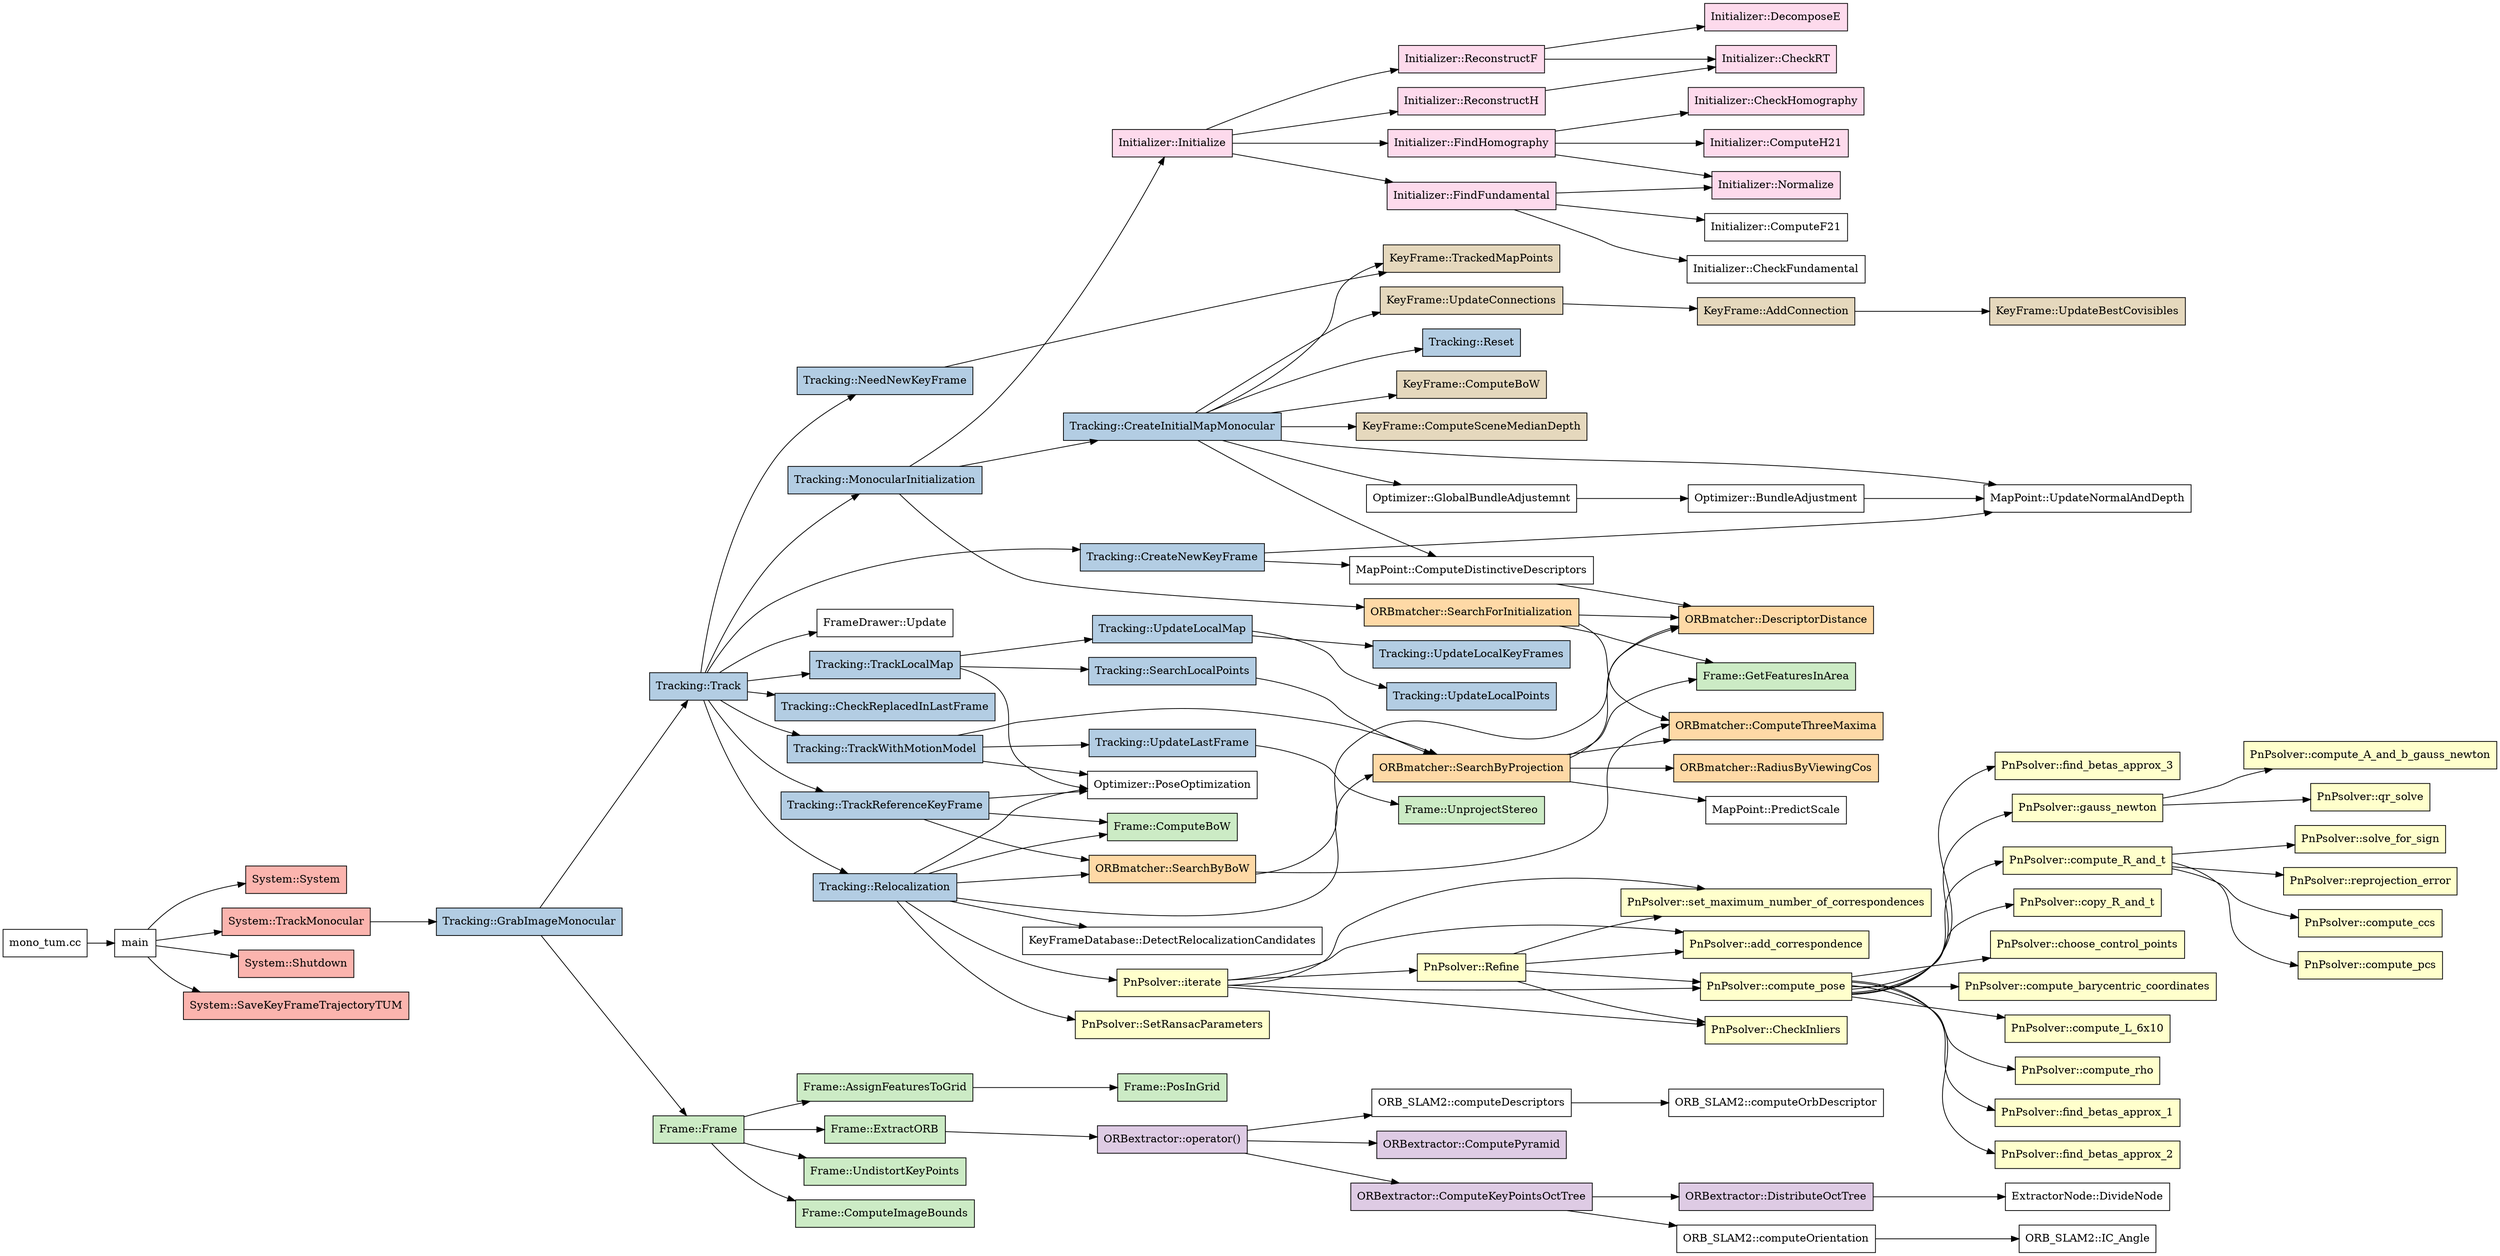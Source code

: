 digraph orb_slam2{
    rankdir="LR";
    node [shape=record];

    subgraph System{
        node [style=filled];
        node [fillcolor="#fbb4ae"];
        "System::System";"System::TrackMonocular";"System::Shutdown";"System::SaveKeyFrameTrajectoryTUM";
    }

    subgraph Tracking{
        node [style=filled];
        node [fillcolor="#b3cde3"];
        "Tracking::GrabImageMonocular";"Tracking::Track";"Tracking::MonocularInitialization";"Tracking::CheckReplacedInLastFrame";
        "Tracking::TrackReferenceKeyFrame";"Tracking::TrackWithMotionModel";"Tracking::Relocalization";"Tracking::TrackLocalMap";
        "Tracking::NeedNewKeyFrame";"Tracking::CreateNewKeyFrame";"Tracking::CreateInitialMapMonocular";"Tracking::UpdateLastFrame";
        "Tracking::UpdateLocalMap";"Tracking::SearchLocalPoints";"Tracking::UpdateLocalKeyFrames";"Tracking::UpdateLocalPoints";
        "Tracking::Reset";
    }

    subgraph Frame{
        node [style=filled];
        node [fillcolor="#ccebc5"];
        "Frame::Frame";"Frame::ExtractORB";"Frame::UndistortKeyPoints";"Frame::ComputeImageBounds";
        "Frame::AssignFeaturesToGrid";"Frame::PosInGrid";"Frame::ComputeBoW";"Frame::GetFeaturesInArea";"Frame::UnprojectStereo";
    }

    subgraph ORBextractor{
        node [style=filled];
        node [fillcolor="#decbe4"];
        "ORBextractor::operator()";"ORBextractor::ComputePyramid";"ORBextractor::ComputeKeyPointsOctTree";"ORBextractor::DistributeOctTree";
    }

    subgraph ORBmatcher{
        node [style=filled];
        node [fillcolor="#fed9a6"];
        "ORBmatcher::SearchForInitialization";"ORBmatcher::SearchByBoW";"ORBmatcher::SearchByProjection";
        "ORBmatcher::DescriptorDistance";"ORBmatcher::ComputeThreeMaxima";"ORBmatcher::RadiusByViewingCos";
    }

    subgraph PnPsolver{
        node [style=filled];
        node [fillcolor="#ffffcc"];
        "PnPsolver::SetRansacParameters";"PnPsolver::iterate";"PnPsolver::set_maximum_number_of_correspondences";"PnPsolver::add_correspondence";"PnPsolver::compute_pose";
        "PnPsolver::CheckInliers";"PnPsolver::Refine";"PnPsolver::choose_control_points";"PnPsolver::compute_barycentric_coordinates";"PnPsolver::compute_L_6x10";
        "PnPsolver::compute_rho";"PnPsolver::find_betas_approx_1";"PnPsolver::find_betas_approx_2";"PnPsolver::find_betas_approx_3";"PnPsolver::gauss_newton";
        "PnPsolver::compute_R_and_t";"PnPsolver::copy_R_and_t";"PnPsolver::compute_A_and_b_gauss_newton";"PnPsolver::qr_solve";"PnPsolver::compute_ccs";
        "PnPsolver::compute_pcs";"PnPsolver::solve_for_sign";"PnPsolver::reprojection_error";
    }

    subgraph KeyFrame{
        node [style=filled];
        node [fillcolor="#e5d8bd"];
        "KeyFrame::TrackedMapPoints";"KeyFrame::ComputeBoW";"KeyFrame::UpdateConnections";"KeyFrame::ComputeSceneMedianDepth";
        "KeyFrame::AddConnection";"KeyFrame::UpdateBestCovisibles";
    }

    subgraph Initializer{
        node [style=filled];
        node [fillcolor="#fddaec"];
        "Initializer::Initialize";"Initializer::FindHomography";"Initializer::FindFundamental";"Initializer::ReconstructH";"Initializer::ReconstructF";
        "Initializer::Normalize";"Initializer::ComputeH21";"Initializer::CheckHomography";"Initializer::CheckRT";"Initializer::DecomposeE";
    }

    "mono_tum.cc"->main->{"System::System";"System::TrackMonocular";"System::Shutdown";"System::SaveKeyFrameTrajectoryTUM"};

    "System::TrackMonocular"->"Tracking::GrabImageMonocular"->{"Frame::Frame";"Tracking::Track";}

    "Frame::Frame"->{"Frame::ExtractORB";"Frame::UndistortKeyPoints";"Frame::ComputeImageBounds";"Frame::AssignFeaturesToGrid"}
    "Frame::ExtractORB"->"ORBextractor::operator()"->{"ORBextractor::ComputePyramid";"ORBextractor::ComputeKeyPointsOctTree";"ORB_SLAM2::computeDescriptors";}
        "ORBextractor::ComputeKeyPointsOctTree"->{"ORBextractor::DistributeOctTree";"ORB_SLAM2::computeOrientation";}
            "ORBextractor::DistributeOctTree"->"ExtractorNode::DivideNode";
            "ORB_SLAM2::computeOrientation"->"ORB_SLAM2::IC_Angle";
        "ORB_SLAM2::computeDescriptors"->"ORB_SLAM2::computeOrbDescriptor";
    "Frame::AssignFeaturesToGrid"->"Frame::PosInGrid";

    "Tracking::Track"->{"Tracking::MonocularInitialization";"FrameDrawer::Update";"Tracking::CheckReplacedInLastFrame";"Tracking::TrackReferenceKeyFrame";
                        "Tracking::TrackWithMotionModel";"Tracking::Relocalization";"Tracking::TrackLocalMap";"Tracking::NeedNewKeyFrame";"Tracking::CreateNewKeyFrame";}
    
    "Tracking::MonocularInitialization"->{"ORBmatcher::SearchForInitialization";"Initializer::Initialize";"Tracking::CreateInitialMapMonocular";}
        "ORBmatcher::SearchForInitialization"->{"Frame::GetFeaturesInArea";"ORBmatcher::DescriptorDistance";"ORBmatcher::ComputeThreeMaxima";}
        "Initializer::Initialize"->{"Initializer::FindHomography";"Initializer::FindFundamental";"Initializer::ReconstructH";"Initializer::ReconstructF";}
            "Initializer::FindHomography"->{"Initializer::Normalize";"Initializer::ComputeH21";"Initializer::CheckHomography";}
            "Initializer::FindFundamental"->{"Initializer::Normalize";"Initializer::ComputeF21";"Initializer::CheckFundamental";}
            "Initializer::ReconstructH"->"Initializer::CheckRT";
            "Initializer::ReconstructF"->{"Initializer::DecomposeE";"Initializer::CheckRT";}
        "Tracking::CreateInitialMapMonocular"->{"KeyFrame::ComputeBoW";"MapPoint::ComputeDistinctiveDescriptors";"MapPoint::UpdateNormalAndDepth";"KeyFrame::UpdateConnections";"Optimizer::GlobalBundleAdjustemnt";"KeyFrame::ComputeSceneMedianDepth";"KeyFrame::TrackedMapPoints";"Tracking::Reset";}
            "MapPoint::ComputeDistinctiveDescriptors"->"ORBmatcher::DescriptorDistance";
            "KeyFrame::UpdateConnections"->"KeyFrame::AddConnection"->"KeyFrame::UpdateBestCovisibles";
            "Optimizer::GlobalBundleAdjustemnt"->"Optimizer::BundleAdjustment"->"MapPoint::UpdateNormalAndDepth";
    
    "Tracking::TrackReferenceKeyFrame"->{"Frame::ComputeBoW";"ORBmatcher::SearchByBoW";"Optimizer::PoseOptimization";}
        "ORBmatcher::SearchByBoW"->{"ORBmatcher::DescriptorDistance";"ORBmatcher::ComputeThreeMaxima";}
    
    "Tracking::TrackWithMotionModel"->{"Tracking::UpdateLastFrame";"ORBmatcher::SearchByProjection";"Optimizer::PoseOptimization";}
        "Tracking::UpdateLastFrame"->"Frame::UnprojectStereo";
        "ORBmatcher::SearchByProjection"->{"ORBmatcher::RadiusByViewingCos";"Frame::GetFeaturesInArea";"MapPoint::PredictScale";"ORBmatcher::DescriptorDistance";"ORBmatcher::ComputeThreeMaxima";}
    
    "Tracking::Relocalization"->{"Frame::ComputeBoW";"KeyFrameDatabase::DetectRelocalizationCandidates";"ORBmatcher::SearchByBoW";"PnPsolver::SetRansacParameters";"PnPsolver::iterate";"Optimizer::PoseOptimization";"ORBmatcher::SearchByProjection";}
        "PnPsolver::iterate"->{"PnPsolver::set_maximum_number_of_correspondences";"PnPsolver::add_correspondence";"PnPsolver::compute_pose";"PnPsolver::CheckInliers";"PnPsolver::Refine";}
            "PnPsolver::compute_pose"->{"PnPsolver::choose_control_points";"PnPsolver::compute_barycentric_coordinates";"PnPsolver::compute_L_6x10";"PnPsolver::compute_rho";
                                        "PnPsolver::find_betas_approx_1";"PnPsolver::find_betas_approx_2";"PnPsolver::find_betas_approx_3";"PnPsolver::gauss_newton";"PnPsolver::compute_R_and_t";"PnPsolver::copy_R_and_t";}
                                            "PnPsolver::gauss_newton"->{"PnPsolver::compute_A_and_b_gauss_newton";"PnPsolver::qr_solve";}
                                            "PnPsolver::compute_R_and_t"->{"PnPsolver::compute_ccs";"PnPsolver::compute_pcs";"PnPsolver::solve_for_sign";"PnPsolver::reprojection_error";}
            "PnPsolver::Refine"->{"PnPsolver::set_maximum_number_of_correspondences";"PnPsolver::add_correspondence";"PnPsolver::compute_pose";"PnPsolver::CheckInliers";}
    
    "Tracking::TrackLocalMap"->{"Tracking::UpdateLocalMap";"Tracking::SearchLocalPoints";"Optimizer::PoseOptimization";}
        "Tracking::UpdateLocalMap"->{"Tracking::UpdateLocalKeyFrames";"Tracking::UpdateLocalPoints";}
        "Tracking::SearchLocalPoints"->"ORBmatcher::SearchByProjection";

    "Tracking::NeedNewKeyFrame"->"KeyFrame::TrackedMapPoints";

    "Tracking::CreateNewKeyFrame"->{"MapPoint::ComputeDistinctiveDescriptors";"MapPoint::UpdateNormalAndDepth";}


}